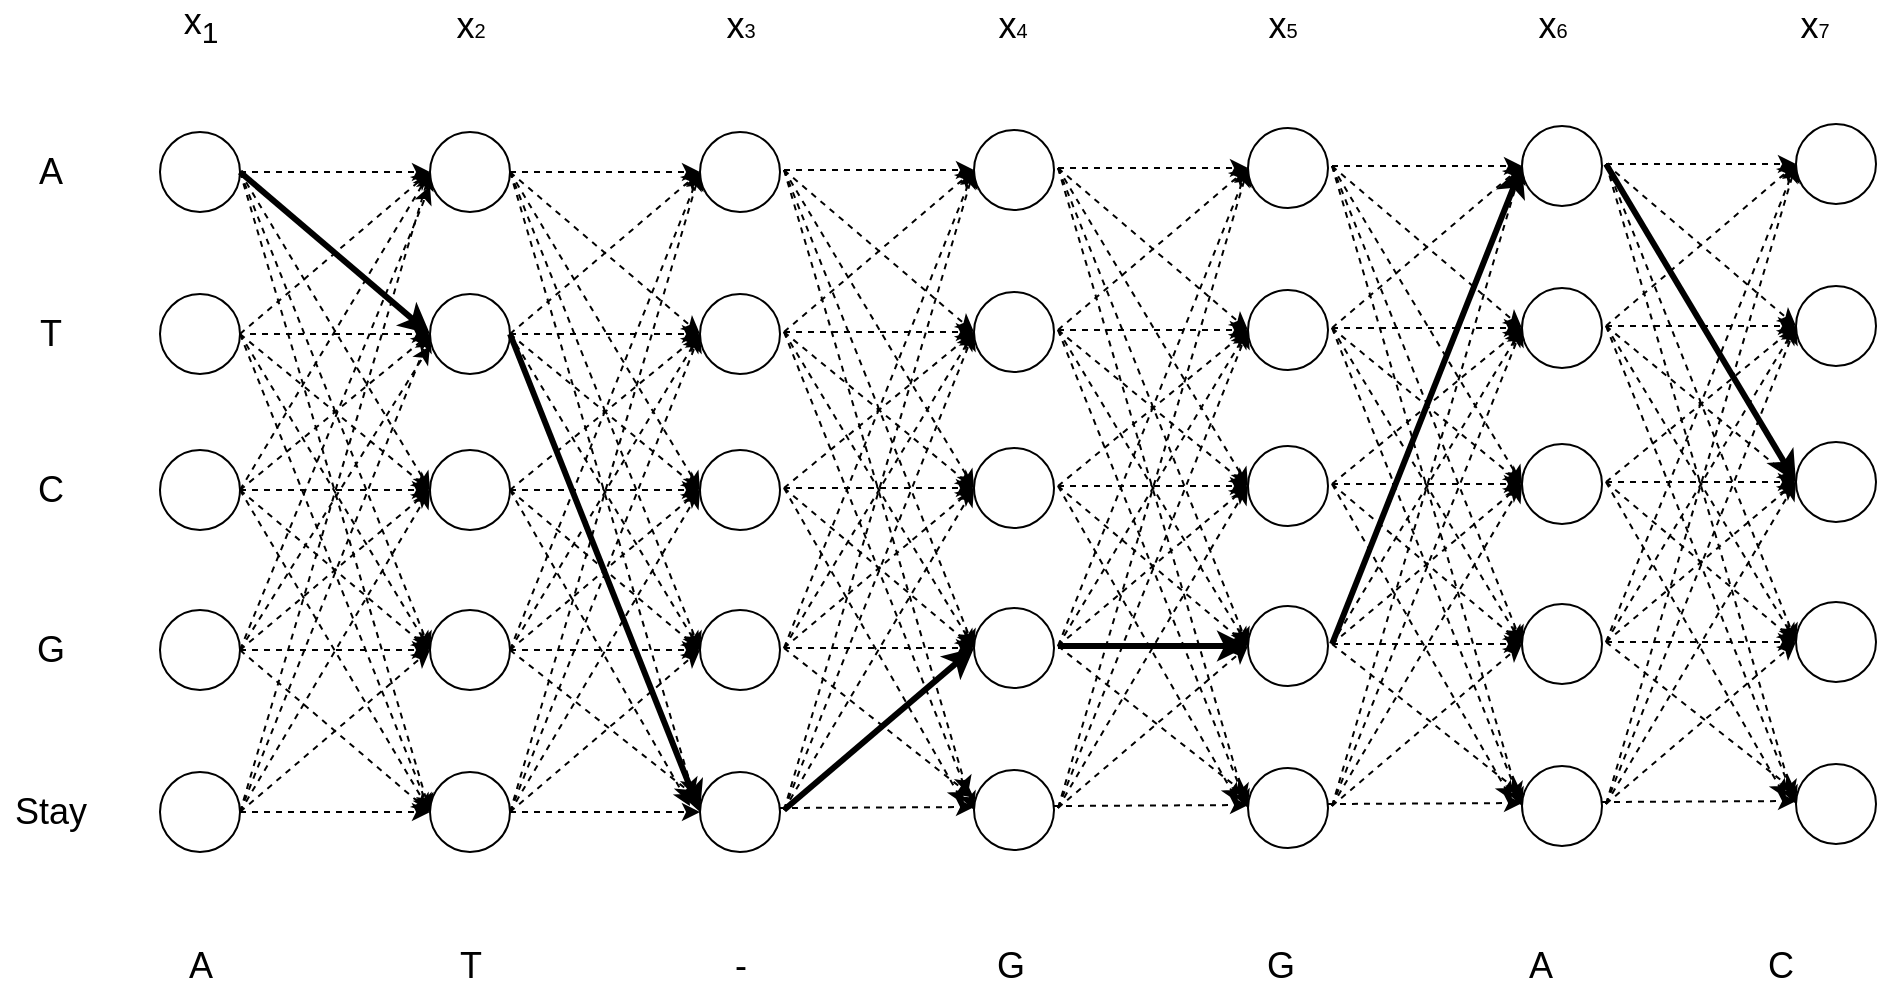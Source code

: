 <mxfile>
    <diagram id="691b31df-7cfc-d80e-552c-7aa9f8c0b5f7" name="Page-1">
        <mxGraphModel dx="1100" dy="863" grid="1" gridSize="10" guides="1" tooltips="1" connect="1" arrows="1" fold="1" page="1" pageScale="1" pageWidth="826" pageHeight="1169" background="#ffffff" math="0" shadow="0">
            <root>
                <mxCell id="0"/>
                <mxCell id="1" parent="0"/>
                <mxCell id="149" style="edgeStyle=none;html=1;exitX=1;exitY=0.5;exitDx=0;exitDy=0;entryX=0;entryY=0.5;entryDx=0;entryDy=0;strokeWidth=3;strokeColor=#000000;" parent="1" source="3" target="9" edge="1">
                    <mxGeometry relative="1" as="geometry"/>
                </mxCell>
                <mxCell id="155" style="edgeStyle=none;html=1;exitX=1;exitY=0.5;exitDx=0;exitDy=0;entryX=0;entryY=0.5;entryDx=0;entryDy=0;strokeColor=#000000;strokeWidth=1;dashed=1;" parent="1" source="3" target="8" edge="1">
                    <mxGeometry relative="1" as="geometry"/>
                </mxCell>
                <mxCell id="157" style="edgeStyle=none;html=1;exitX=1;exitY=0.5;exitDx=0;exitDy=0;entryX=0;entryY=0.5;entryDx=0;entryDy=0;strokeColor=#000000;strokeWidth=1;dashed=1;" parent="1" source="3" target="10" edge="1">
                    <mxGeometry relative="1" as="geometry"/>
                </mxCell>
                <mxCell id="158" style="edgeStyle=none;html=1;entryX=0;entryY=0.5;entryDx=0;entryDy=0;strokeColor=#000000;strokeWidth=1;exitX=1;exitY=0.5;exitDx=0;exitDy=0;dashed=1;" parent="1" source="3" target="12" edge="1">
                    <mxGeometry relative="1" as="geometry"/>
                </mxCell>
                <mxCell id="159" style="edgeStyle=none;html=1;exitX=1;exitY=0.5;exitDx=0;exitDy=0;entryX=0;entryY=0.5;entryDx=0;entryDy=0;strokeColor=#000000;strokeWidth=1;dashed=1;" parent="1" source="3" target="11" edge="1">
                    <mxGeometry relative="1" as="geometry"/>
                </mxCell>
                <mxCell id="3" value="" style="ellipse;whiteSpace=wrap;html=1;aspect=fixed;strokeWidth=1;fillColor=none;fontColor=#666666;align=center;strokeColor=#000000;" parent="1" vertex="1">
                    <mxGeometry x="115" y="113" width="40" height="40" as="geometry"/>
                </mxCell>
                <mxCell id="310" style="edgeStyle=none;html=1;exitX=1;exitY=0.5;exitDx=0;exitDy=0;dashed=1;strokeColor=#000000;entryX=0;entryY=0.5;entryDx=0;entryDy=0;" edge="1" parent="1" source="4" target="8">
                    <mxGeometry relative="1" as="geometry">
                        <mxPoint x="240" y="140" as="targetPoint"/>
                    </mxGeometry>
                </mxCell>
                <mxCell id="311" style="edgeStyle=none;html=1;entryX=0;entryY=0.5;entryDx=0;entryDy=0;dashed=1;strokeColor=#000000;" edge="1" parent="1" target="9">
                    <mxGeometry relative="1" as="geometry">
                        <mxPoint x="160" y="214" as="sourcePoint"/>
                    </mxGeometry>
                </mxCell>
                <mxCell id="312" style="edgeStyle=none;html=1;exitX=1;exitY=0.5;exitDx=0;exitDy=0;entryX=0;entryY=0.5;entryDx=0;entryDy=0;dashed=1;strokeColor=#000000;" edge="1" parent="1" source="4" target="10">
                    <mxGeometry relative="1" as="geometry"/>
                </mxCell>
                <mxCell id="313" style="edgeStyle=none;html=1;exitX=1;exitY=0.5;exitDx=0;exitDy=0;entryX=0;entryY=0.5;entryDx=0;entryDy=0;dashed=1;strokeColor=#000000;" edge="1" parent="1" source="4" target="12">
                    <mxGeometry relative="1" as="geometry"/>
                </mxCell>
                <mxCell id="314" style="edgeStyle=none;html=1;exitX=1;exitY=0.5;exitDx=0;exitDy=0;entryX=0;entryY=0.5;entryDx=0;entryDy=0;dashed=1;strokeColor=#000000;" edge="1" parent="1" source="4" target="11">
                    <mxGeometry relative="1" as="geometry"/>
                </mxCell>
                <mxCell id="4" value="" style="ellipse;whiteSpace=wrap;html=1;aspect=fixed;strokeWidth=1;fillColor=none;fontColor=#666666;align=center;strokeColor=#000000;" parent="1" vertex="1">
                    <mxGeometry x="115" y="194" width="40" height="40" as="geometry"/>
                </mxCell>
                <mxCell id="315" style="edgeStyle=none;html=1;exitX=1;exitY=0.5;exitDx=0;exitDy=0;entryX=0;entryY=0.5;entryDx=0;entryDy=0;dashed=1;strokeColor=#000000;" edge="1" parent="1" source="5" target="8">
                    <mxGeometry relative="1" as="geometry"/>
                </mxCell>
                <mxCell id="316" style="edgeStyle=none;html=1;exitX=1;exitY=0.5;exitDx=0;exitDy=0;entryX=0;entryY=0.5;entryDx=0;entryDy=0;dashed=1;strokeColor=#000000;" edge="1" parent="1" source="5" target="9">
                    <mxGeometry relative="1" as="geometry"/>
                </mxCell>
                <mxCell id="317" style="edgeStyle=none;html=1;exitX=1;exitY=0.5;exitDx=0;exitDy=0;entryX=0;entryY=0.5;entryDx=0;entryDy=0;dashed=1;strokeColor=#000000;" edge="1" parent="1" source="5" target="10">
                    <mxGeometry relative="1" as="geometry"/>
                </mxCell>
                <mxCell id="318" style="edgeStyle=none;html=1;exitX=1;exitY=0.5;exitDx=0;exitDy=0;entryX=0;entryY=0.5;entryDx=0;entryDy=0;dashed=1;strokeColor=#000000;" edge="1" parent="1" source="5" target="12">
                    <mxGeometry relative="1" as="geometry"/>
                </mxCell>
                <mxCell id="319" style="edgeStyle=none;html=1;exitX=1;exitY=0.5;exitDx=0;exitDy=0;entryX=0;entryY=0.5;entryDx=0;entryDy=0;dashed=1;strokeColor=#000000;" edge="1" parent="1" source="5" target="11">
                    <mxGeometry relative="1" as="geometry"/>
                </mxCell>
                <mxCell id="5" value="" style="ellipse;whiteSpace=wrap;html=1;aspect=fixed;strokeWidth=1;fillColor=none;fontColor=#666666;align=center;strokeColor=#000000;" parent="1" vertex="1">
                    <mxGeometry x="115" y="272" width="40" height="40" as="geometry"/>
                </mxCell>
                <mxCell id="325" style="edgeStyle=none;html=1;exitX=1;exitY=0.5;exitDx=0;exitDy=0;entryX=0;entryY=0.5;entryDx=0;entryDy=0;dashed=1;strokeColor=#000000;" edge="1" parent="1" source="6" target="11">
                    <mxGeometry relative="1" as="geometry"/>
                </mxCell>
                <mxCell id="326" style="edgeStyle=none;html=1;exitX=1;exitY=0.5;exitDx=0;exitDy=0;entryX=0;entryY=0.5;entryDx=0;entryDy=0;dashed=1;strokeColor=#000000;" edge="1" parent="1" source="6" target="12">
                    <mxGeometry relative="1" as="geometry"/>
                </mxCell>
                <mxCell id="327" style="edgeStyle=none;html=1;exitX=1;exitY=0.5;exitDx=0;exitDy=0;entryX=0;entryY=0.5;entryDx=0;entryDy=0;dashed=1;strokeColor=#000000;" edge="1" parent="1" source="6" target="10">
                    <mxGeometry relative="1" as="geometry"/>
                </mxCell>
                <mxCell id="328" style="edgeStyle=none;html=1;exitX=1;exitY=0.5;exitDx=0;exitDy=0;entryX=0;entryY=0.5;entryDx=0;entryDy=0;dashed=1;strokeColor=#000000;" edge="1" parent="1" source="6" target="9">
                    <mxGeometry relative="1" as="geometry"/>
                </mxCell>
                <mxCell id="329" style="edgeStyle=none;html=1;exitX=1;exitY=0.5;exitDx=0;exitDy=0;entryX=0;entryY=0.5;entryDx=0;entryDy=0;dashed=1;strokeColor=#000000;" edge="1" parent="1" source="6" target="8">
                    <mxGeometry relative="1" as="geometry"/>
                </mxCell>
                <mxCell id="6" value="" style="ellipse;whiteSpace=wrap;html=1;aspect=fixed;strokeWidth=1;fillColor=none;fontColor=#666666;align=center;strokeColor=#000000;" parent="1" vertex="1">
                    <mxGeometry x="115" y="433" width="40" height="40" as="geometry"/>
                </mxCell>
                <mxCell id="320" style="edgeStyle=none;html=1;exitX=1;exitY=0.5;exitDx=0;exitDy=0;dashed=1;strokeColor=#000000;" edge="1" parent="1" source="7">
                    <mxGeometry relative="1" as="geometry">
                        <mxPoint x="250" y="220" as="targetPoint"/>
                    </mxGeometry>
                </mxCell>
                <mxCell id="321" style="edgeStyle=none;html=1;exitX=1;exitY=0.5;exitDx=0;exitDy=0;dashed=1;strokeColor=#000000;" edge="1" parent="1" source="7">
                    <mxGeometry relative="1" as="geometry">
                        <mxPoint x="250" y="140" as="targetPoint"/>
                    </mxGeometry>
                </mxCell>
                <mxCell id="322" style="edgeStyle=none;html=1;exitX=1;exitY=0.5;exitDx=0;exitDy=0;entryX=0;entryY=0.5;entryDx=0;entryDy=0;dashed=1;strokeColor=#000000;" edge="1" parent="1" source="7" target="12">
                    <mxGeometry relative="1" as="geometry"/>
                </mxCell>
                <mxCell id="323" style="edgeStyle=none;html=1;exitX=1;exitY=0.5;exitDx=0;exitDy=0;entryX=0;entryY=0.5;entryDx=0;entryDy=0;dashed=1;strokeColor=#000000;" edge="1" parent="1" source="7" target="10">
                    <mxGeometry relative="1" as="geometry"/>
                </mxCell>
                <mxCell id="324" style="edgeStyle=none;html=1;exitX=1;exitY=0.5;exitDx=0;exitDy=0;entryX=0;entryY=0.5;entryDx=0;entryDy=0;dashed=1;strokeColor=#000000;" edge="1" parent="1" source="7" target="11">
                    <mxGeometry relative="1" as="geometry"/>
                </mxCell>
                <mxCell id="7" value="" style="ellipse;whiteSpace=wrap;html=1;aspect=fixed;strokeWidth=1;fillColor=none;fontColor=#666666;align=center;strokeColor=#000000;" parent="1" vertex="1">
                    <mxGeometry x="115" y="352" width="40" height="40" as="geometry"/>
                </mxCell>
                <mxCell id="160" style="edgeStyle=none;html=1;exitX=1;exitY=0.5;exitDx=0;exitDy=0;entryX=-0.075;entryY=0.3;entryDx=0;entryDy=0;entryPerimeter=0;strokeColor=#000000;strokeWidth=1;dashed=1;" parent="1" source="8" target="40" edge="1">
                    <mxGeometry relative="1" as="geometry"/>
                </mxCell>
                <mxCell id="164" style="edgeStyle=none;html=1;exitX=1;exitY=0.5;exitDx=0;exitDy=0;entryX=0;entryY=0.5;entryDx=0;entryDy=0;strokeColor=#000000;strokeWidth=1;dashed=1;" parent="1" source="8" target="41" edge="1">
                    <mxGeometry relative="1" as="geometry"/>
                </mxCell>
                <mxCell id="173" style="edgeStyle=none;html=1;exitX=1;exitY=0.5;exitDx=0;exitDy=0;entryX=0;entryY=0.5;entryDx=0;entryDy=0;strokeColor=#000000;strokeWidth=1;dashed=1;" parent="1" source="8" target="38" edge="1">
                    <mxGeometry relative="1" as="geometry"/>
                </mxCell>
                <mxCell id="174" style="edgeStyle=none;html=1;exitX=1;exitY=0.5;exitDx=0;exitDy=0;entryX=0;entryY=0.5;entryDx=0;entryDy=0;strokeColor=#000000;strokeWidth=1;dashed=1;" parent="1" source="8" target="37" edge="1">
                    <mxGeometry relative="1" as="geometry"/>
                </mxCell>
                <mxCell id="175" style="edgeStyle=none;html=1;exitX=1;exitY=0.5;exitDx=0;exitDy=0;entryX=0;entryY=0.5;entryDx=0;entryDy=0;strokeColor=#000000;strokeWidth=1;dashed=1;" parent="1" source="8" target="39" edge="1">
                    <mxGeometry relative="1" as="geometry"/>
                </mxCell>
                <mxCell id="8" value="" style="ellipse;whiteSpace=wrap;html=1;aspect=fixed;strokeWidth=1;fillColor=none;fontColor=#666666;align=center;strokeColor=#000000;" parent="1" vertex="1">
                    <mxGeometry x="250" y="113" width="40" height="40" as="geometry"/>
                </mxCell>
                <mxCell id="150" style="edgeStyle=none;html=1;exitX=1;exitY=0.5;exitDx=0;exitDy=0;entryX=0;entryY=0.5;entryDx=0;entryDy=0;strokeColor=#000000;strokeWidth=3;" parent="1" source="9" target="40" edge="1">
                    <mxGeometry relative="1" as="geometry"/>
                </mxCell>
                <mxCell id="165" style="edgeStyle=none;html=1;exitX=1;exitY=0.5;exitDx=0;exitDy=0;strokeColor=#000000;strokeWidth=1;entryX=0;entryY=0.5;entryDx=0;entryDy=0;dashed=1;" parent="1" source="9" target="41" edge="1">
                    <mxGeometry relative="1" as="geometry">
                        <mxPoint x="390" y="380" as="targetPoint"/>
                    </mxGeometry>
                </mxCell>
                <mxCell id="176" style="edgeStyle=none;html=1;exitX=1;exitY=0.5;exitDx=0;exitDy=0;entryX=0;entryY=0.5;entryDx=0;entryDy=0;strokeColor=#000000;strokeWidth=1;dashed=1;" parent="1" source="9" target="39" edge="1">
                    <mxGeometry relative="1" as="geometry"/>
                </mxCell>
                <mxCell id="177" style="edgeStyle=none;html=1;exitX=1;exitY=0.5;exitDx=0;exitDy=0;entryX=0;entryY=0.5;entryDx=0;entryDy=0;strokeColor=#000000;strokeWidth=1;dashed=1;" parent="1" source="9" target="38" edge="1">
                    <mxGeometry relative="1" as="geometry"/>
                </mxCell>
                <mxCell id="178" style="edgeStyle=none;html=1;exitX=1;exitY=0.5;exitDx=0;exitDy=0;entryX=0;entryY=0.5;entryDx=0;entryDy=0;strokeColor=#000000;strokeWidth=1;dashed=1;" parent="1" source="9" target="37" edge="1">
                    <mxGeometry relative="1" as="geometry"/>
                </mxCell>
                <mxCell id="9" value="" style="ellipse;whiteSpace=wrap;html=1;aspect=fixed;strokeWidth=1;fillColor=none;fontColor=#666666;align=center;strokeColor=#000000;" parent="1" vertex="1">
                    <mxGeometry x="250" y="194" width="40" height="40" as="geometry"/>
                </mxCell>
                <mxCell id="161" style="edgeStyle=none;html=1;exitX=1;exitY=0.5;exitDx=0;exitDy=0;strokeColor=#000000;strokeWidth=1;dashed=1;" parent="1" source="10" edge="1">
                    <mxGeometry relative="1" as="geometry">
                        <mxPoint x="380" y="450" as="targetPoint"/>
                    </mxGeometry>
                </mxCell>
                <mxCell id="166" style="edgeStyle=none;html=1;exitX=1;exitY=0.5;exitDx=0;exitDy=0;entryX=0;entryY=0.5;entryDx=0;entryDy=0;strokeColor=#000000;strokeWidth=1;dashed=1;" parent="1" source="10" target="41" edge="1">
                    <mxGeometry relative="1" as="geometry"/>
                </mxCell>
                <mxCell id="179" style="edgeStyle=none;html=1;exitX=1;exitY=0.5;exitDx=0;exitDy=0;entryX=0;entryY=0.5;entryDx=0;entryDy=0;strokeColor=#000000;strokeWidth=1;dashed=1;" parent="1" source="10" target="39" edge="1">
                    <mxGeometry relative="1" as="geometry"/>
                </mxCell>
                <mxCell id="180" style="edgeStyle=none;html=1;exitX=1;exitY=0.5;exitDx=0;exitDy=0;entryX=0;entryY=0.5;entryDx=0;entryDy=0;strokeColor=#000000;strokeWidth=1;dashed=1;" parent="1" source="10" target="38" edge="1">
                    <mxGeometry relative="1" as="geometry"/>
                </mxCell>
                <mxCell id="10" value="" style="ellipse;whiteSpace=wrap;html=1;aspect=fixed;strokeWidth=1;fillColor=none;fontColor=#666666;align=center;strokeColor=#000000;" parent="1" vertex="1">
                    <mxGeometry x="250" y="272" width="40" height="40" as="geometry"/>
                </mxCell>
                <mxCell id="163" style="edgeStyle=none;html=1;exitX=1;exitY=0.5;exitDx=0;exitDy=0;strokeColor=#000000;strokeWidth=1;entryX=0;entryY=0.5;entryDx=0;entryDy=0;dashed=1;" parent="1" source="11" target="40" edge="1">
                    <mxGeometry relative="1" as="geometry">
                        <mxPoint x="380" y="450" as="targetPoint"/>
                    </mxGeometry>
                </mxCell>
                <mxCell id="168" style="edgeStyle=none;html=1;exitX=1;exitY=0.5;exitDx=0;exitDy=0;entryX=0;entryY=0.5;entryDx=0;entryDy=0;strokeColor=#000000;strokeWidth=1;dashed=1;" parent="1" source="11" target="41" edge="1">
                    <mxGeometry relative="1" as="geometry"/>
                </mxCell>
                <mxCell id="181" style="edgeStyle=none;html=1;exitX=1;exitY=0.5;exitDx=0;exitDy=0;strokeColor=#000000;strokeWidth=1;entryX=0;entryY=0.5;entryDx=0;entryDy=0;dashed=1;" parent="1" source="11" target="39" edge="1">
                    <mxGeometry relative="1" as="geometry">
                        <mxPoint x="380" y="290" as="targetPoint"/>
                    </mxGeometry>
                </mxCell>
                <mxCell id="182" style="edgeStyle=none;html=1;exitX=1;exitY=0.5;exitDx=0;exitDy=0;entryX=0;entryY=0.5;entryDx=0;entryDy=0;strokeColor=#000000;strokeWidth=1;dashed=1;" parent="1" source="11" target="38" edge="1">
                    <mxGeometry relative="1" as="geometry"/>
                </mxCell>
                <mxCell id="183" style="edgeStyle=none;html=1;exitX=1;exitY=0.5;exitDx=0;exitDy=0;entryX=0;entryY=0.5;entryDx=0;entryDy=0;strokeColor=#000000;strokeWidth=1;dashed=1;" parent="1" source="11" target="37" edge="1">
                    <mxGeometry relative="1" as="geometry"/>
                </mxCell>
                <mxCell id="11" value="" style="ellipse;whiteSpace=wrap;html=1;aspect=fixed;strokeWidth=1;fillColor=none;fontColor=#666666;align=center;strokeColor=#000000;" parent="1" vertex="1">
                    <mxGeometry x="250" y="433" width="40" height="40" as="geometry"/>
                </mxCell>
                <mxCell id="162" style="edgeStyle=none;html=1;exitX=1;exitY=0.5;exitDx=0;exitDy=0;entryX=0;entryY=0.35;entryDx=0;entryDy=0;entryPerimeter=0;strokeColor=#000000;strokeWidth=1;dashed=1;" parent="1" source="12" target="40" edge="1">
                    <mxGeometry relative="1" as="geometry"/>
                </mxCell>
                <mxCell id="169" style="edgeStyle=none;html=1;exitX=1;exitY=0.5;exitDx=0;exitDy=0;strokeColor=#000000;strokeWidth=1;entryX=0;entryY=0.5;entryDx=0;entryDy=0;dashed=1;" parent="1" source="12" target="41" edge="1">
                    <mxGeometry relative="1" as="geometry">
                        <mxPoint x="380" y="372" as="targetPoint"/>
                    </mxGeometry>
                </mxCell>
                <mxCell id="170" style="edgeStyle=none;html=1;exitX=1;exitY=0.5;exitDx=0;exitDy=0;entryX=0;entryY=0.5;entryDx=0;entryDy=0;strokeColor=#000000;strokeWidth=1;dashed=1;" parent="1" source="12" target="39" edge="1">
                    <mxGeometry relative="1" as="geometry"/>
                </mxCell>
                <mxCell id="171" style="edgeStyle=none;html=1;exitX=1;exitY=0.5;exitDx=0;exitDy=0;entryX=0;entryY=0.5;entryDx=0;entryDy=0;strokeColor=#000000;strokeWidth=1;dashed=1;" parent="1" source="12" target="38" edge="1">
                    <mxGeometry relative="1" as="geometry"/>
                </mxCell>
                <mxCell id="172" style="edgeStyle=none;html=1;exitX=1;exitY=0.5;exitDx=0;exitDy=0;entryX=0;entryY=0.5;entryDx=0;entryDy=0;strokeColor=#000000;strokeWidth=1;dashed=1;" parent="1" source="12" target="37" edge="1">
                    <mxGeometry relative="1" as="geometry"/>
                </mxCell>
                <mxCell id="12" value="" style="ellipse;whiteSpace=wrap;html=1;aspect=fixed;strokeWidth=1;fillColor=none;fontColor=#666666;align=center;strokeColor=#000000;" parent="1" vertex="1">
                    <mxGeometry x="250" y="352" width="40" height="40" as="geometry"/>
                </mxCell>
                <mxCell id="37" value="" style="ellipse;whiteSpace=wrap;html=1;aspect=fixed;strokeWidth=1;fillColor=none;fontColor=#666666;align=center;strokeColor=#000000;" parent="1" vertex="1">
                    <mxGeometry x="385" y="113" width="40" height="40" as="geometry"/>
                </mxCell>
                <mxCell id="38" value="" style="ellipse;whiteSpace=wrap;html=1;aspect=fixed;strokeWidth=1;fillColor=none;fontColor=#666666;align=center;strokeColor=#000000;" parent="1" vertex="1">
                    <mxGeometry x="385" y="194" width="40" height="40" as="geometry"/>
                </mxCell>
                <mxCell id="39" value="" style="ellipse;whiteSpace=wrap;html=1;aspect=fixed;strokeWidth=1;fillColor=none;fontColor=#666666;align=center;strokeColor=#000000;" parent="1" vertex="1">
                    <mxGeometry x="385" y="272" width="40" height="40" as="geometry"/>
                </mxCell>
                <mxCell id="40" value="" style="ellipse;whiteSpace=wrap;html=1;aspect=fixed;strokeWidth=1;fillColor=none;fontColor=#666666;align=center;strokeColor=#000000;" parent="1" vertex="1">
                    <mxGeometry x="385" y="433" width="40" height="40" as="geometry"/>
                </mxCell>
                <mxCell id="41" value="" style="ellipse;whiteSpace=wrap;html=1;aspect=fixed;strokeWidth=1;fillColor=none;fontColor=#666666;align=center;strokeColor=#000000;" parent="1" vertex="1">
                    <mxGeometry x="385" y="352" width="40" height="40" as="geometry"/>
                </mxCell>
                <mxCell id="87" value="&lt;font style=&quot;font-size: 18px&quot;&gt;A&lt;/font&gt;" style="text;html=1;resizable=0;autosize=1;align=center;verticalAlign=middle;points=[];fillColor=none;strokeColor=none;rounded=0;fontColor=#000000;" parent="1" vertex="1">
                    <mxGeometry x="45" y="123" width="30" height="20" as="geometry"/>
                </mxCell>
                <mxCell id="89" value="&lt;font style=&quot;font-size: 18px&quot;&gt;C&lt;/font&gt;" style="text;html=1;resizable=0;autosize=1;align=center;verticalAlign=middle;points=[];fillColor=none;strokeColor=none;rounded=0;fontColor=#000000;" parent="1" vertex="1">
                    <mxGeometry x="45" y="282" width="30" height="20" as="geometry"/>
                </mxCell>
                <mxCell id="90" value="&lt;font style=&quot;font-size: 18px&quot;&gt;T&lt;/font&gt;" style="text;html=1;resizable=0;autosize=1;align=center;verticalAlign=middle;points=[];fillColor=none;strokeColor=none;rounded=0;fontColor=#000000;" parent="1" vertex="1">
                    <mxGeometry x="45" y="204" width="30" height="20" as="geometry"/>
                </mxCell>
                <mxCell id="92" value="&lt;font style=&quot;font-size: 18px&quot;&gt;Stay&lt;/font&gt;" style="text;html=1;resizable=0;autosize=1;align=center;verticalAlign=middle;points=[];fillColor=none;strokeColor=none;rounded=0;fontColor=#000000;" parent="1" vertex="1">
                    <mxGeometry x="35" y="443" width="50" height="20" as="geometry"/>
                </mxCell>
                <mxCell id="93" value="&lt;font style=&quot;font-size: 18px&quot;&gt;G&lt;/font&gt;" style="text;html=1;resizable=0;autosize=1;align=center;verticalAlign=middle;points=[];fillColor=none;strokeColor=none;rounded=0;fontColor=#000000;" parent="1" vertex="1">
                    <mxGeometry x="45" y="362" width="30" height="20" as="geometry"/>
                </mxCell>
                <mxCell id="134" value="&lt;font style=&quot;font-size: 18px&quot;&gt;x&lt;sub&gt;1&lt;/sub&gt;&lt;/font&gt;" style="text;html=1;resizable=0;autosize=1;align=center;verticalAlign=middle;points=[];fillColor=none;strokeColor=none;rounded=0;fontColor=#000000;" parent="1" vertex="1">
                    <mxGeometry x="120" y="50" width="30" height="20" as="geometry"/>
                </mxCell>
                <mxCell id="135" value="&lt;span style=&quot;font-size: 18px&quot;&gt;x&lt;/span&gt;&lt;span style=&quot;font-size: 10px&quot;&gt;2&lt;/span&gt;" style="text;html=1;resizable=0;autosize=1;align=center;verticalAlign=middle;points=[];fillColor=none;strokeColor=none;rounded=0;fontColor=#000000;" parent="1" vertex="1">
                    <mxGeometry x="255" y="50" width="30" height="20" as="geometry"/>
                </mxCell>
                <mxCell id="136" value="&lt;span style=&quot;font-size: 18px&quot;&gt;x&lt;/span&gt;&lt;span style=&quot;font-size: 10px&quot;&gt;3&lt;/span&gt;" style="text;html=1;resizable=0;autosize=1;align=center;verticalAlign=middle;points=[];fillColor=none;strokeColor=none;rounded=0;fontColor=#000000;" parent="1" vertex="1">
                    <mxGeometry x="390" y="50" width="30" height="20" as="geometry"/>
                </mxCell>
                <mxCell id="137" value="&lt;span style=&quot;font-size: 18px&quot;&gt;x&lt;/span&gt;&lt;span style=&quot;font-size: 10px&quot;&gt;4&lt;/span&gt;" style="text;html=1;resizable=0;autosize=1;align=center;verticalAlign=middle;points=[];fillColor=none;strokeColor=none;rounded=0;fontColor=#000000;" parent="1" vertex="1">
                    <mxGeometry x="526" y="50" width="30" height="20" as="geometry"/>
                </mxCell>
                <mxCell id="138" value="&lt;span style=&quot;font-size: 18px&quot;&gt;x&lt;/span&gt;&lt;span style=&quot;font-size: 10px&quot;&gt;5&lt;/span&gt;" style="text;html=1;resizable=0;autosize=1;align=center;verticalAlign=middle;points=[];fillColor=none;strokeColor=none;rounded=0;fontColor=#000000;" parent="1" vertex="1">
                    <mxGeometry x="661" y="50" width="30" height="20" as="geometry"/>
                </mxCell>
                <mxCell id="139" value="&lt;span style=&quot;font-size: 18px&quot;&gt;x&lt;/span&gt;&lt;span style=&quot;font-size: 10px&quot;&gt;6&lt;/span&gt;" style="text;html=1;resizable=0;autosize=1;align=center;verticalAlign=middle;points=[];fillColor=none;strokeColor=none;rounded=0;fontColor=#000000;" parent="1" vertex="1">
                    <mxGeometry x="796" y="50" width="30" height="20" as="geometry"/>
                </mxCell>
                <mxCell id="140" value="&lt;span style=&quot;font-size: 18px&quot;&gt;x&lt;/span&gt;&lt;span style=&quot;font-size: 10px&quot;&gt;7&lt;/span&gt;" style="text;html=1;resizable=0;autosize=1;align=center;verticalAlign=middle;points=[];fillColor=none;strokeColor=none;rounded=0;fontColor=#000000;" parent="1" vertex="1">
                    <mxGeometry x="927" y="50" width="30" height="20" as="geometry"/>
                </mxCell>
                <mxCell id="142" value="&lt;font style=&quot;font-size: 18px&quot;&gt;A&lt;/font&gt;" style="text;html=1;resizable=0;autosize=1;align=center;verticalAlign=middle;points=[];fillColor=none;strokeColor=none;rounded=0;fontColor=#000000;" parent="1" vertex="1">
                    <mxGeometry x="120" y="520" width="30" height="20" as="geometry"/>
                </mxCell>
                <mxCell id="143" value="&lt;font style=&quot;font-size: 18px&quot;&gt;T&lt;/font&gt;" style="text;html=1;resizable=0;autosize=1;align=center;verticalAlign=middle;points=[];fillColor=none;strokeColor=none;rounded=0;fontColor=#000000;" parent="1" vertex="1">
                    <mxGeometry x="255" y="520" width="30" height="20" as="geometry"/>
                </mxCell>
                <mxCell id="144" value="&lt;font style=&quot;font-size: 18px&quot;&gt;-&lt;/font&gt;" style="text;html=1;resizable=0;autosize=1;align=center;verticalAlign=middle;points=[];fillColor=none;strokeColor=none;rounded=0;fontColor=#000000;" parent="1" vertex="1">
                    <mxGeometry x="395" y="520" width="20" height="20" as="geometry"/>
                </mxCell>
                <mxCell id="145" value="&lt;font style=&quot;font-size: 18px&quot;&gt;G&lt;/font&gt;" style="text;html=1;resizable=0;autosize=1;align=center;verticalAlign=middle;points=[];fillColor=none;strokeColor=none;rounded=0;fontColor=#000000;" parent="1" vertex="1">
                    <mxGeometry x="525" y="520" width="30" height="20" as="geometry"/>
                </mxCell>
                <mxCell id="146" value="&lt;font style=&quot;font-size: 18px&quot;&gt;G&lt;/font&gt;" style="text;html=1;resizable=0;autosize=1;align=center;verticalAlign=middle;points=[];fillColor=none;strokeColor=none;rounded=0;fontColor=#000000;" parent="1" vertex="1">
                    <mxGeometry x="660" y="520" width="30" height="20" as="geometry"/>
                </mxCell>
                <mxCell id="147" value="&lt;font style=&quot;font-size: 18px&quot;&gt;A&lt;/font&gt;" style="text;html=1;resizable=0;autosize=1;align=center;verticalAlign=middle;points=[];fillColor=none;strokeColor=none;rounded=0;fontColor=#000000;" parent="1" vertex="1">
                    <mxGeometry x="790" y="520" width="30" height="20" as="geometry"/>
                </mxCell>
                <mxCell id="148" value="&lt;font style=&quot;font-size: 18px&quot;&gt;C&lt;/font&gt;" style="text;html=1;resizable=0;autosize=1;align=center;verticalAlign=middle;points=[];fillColor=none;strokeColor=none;rounded=0;fontColor=#000000;" parent="1" vertex="1">
                    <mxGeometry x="910" y="520" width="30" height="20" as="geometry"/>
                </mxCell>
                <mxCell id="186" style="edgeStyle=none;html=1;exitX=1;exitY=0.5;exitDx=0;exitDy=0;entryX=-0.075;entryY=0.3;entryDx=0;entryDy=0;entryPerimeter=0;strokeColor=#000000;strokeWidth=1;dashed=1;" parent="1" target="218" edge="1">
                    <mxGeometry relative="1" as="geometry">
                        <mxPoint x="427" y="132" as="sourcePoint"/>
                    </mxGeometry>
                </mxCell>
                <mxCell id="187" style="edgeStyle=none;html=1;exitX=1;exitY=0.5;exitDx=0;exitDy=0;entryX=0;entryY=0.5;entryDx=0;entryDy=0;strokeColor=#000000;strokeWidth=1;dashed=1;" parent="1" target="219" edge="1">
                    <mxGeometry relative="1" as="geometry">
                        <mxPoint x="427" y="132" as="sourcePoint"/>
                    </mxGeometry>
                </mxCell>
                <mxCell id="188" style="edgeStyle=none;html=1;exitX=1;exitY=0.5;exitDx=0;exitDy=0;entryX=0;entryY=0.5;entryDx=0;entryDy=0;strokeColor=#000000;strokeWidth=1;dashed=1;" parent="1" target="216" edge="1">
                    <mxGeometry relative="1" as="geometry">
                        <mxPoint x="427" y="132" as="sourcePoint"/>
                    </mxGeometry>
                </mxCell>
                <mxCell id="189" style="edgeStyle=none;html=1;exitX=1;exitY=0.5;exitDx=0;exitDy=0;entryX=0;entryY=0.5;entryDx=0;entryDy=0;strokeColor=#000000;strokeWidth=1;dashed=1;" parent="1" target="215" edge="1">
                    <mxGeometry relative="1" as="geometry">
                        <mxPoint x="427" y="132" as="sourcePoint"/>
                    </mxGeometry>
                </mxCell>
                <mxCell id="190" style="edgeStyle=none;html=1;exitX=1;exitY=0.5;exitDx=0;exitDy=0;entryX=0;entryY=0.5;entryDx=0;entryDy=0;strokeColor=#000000;strokeWidth=1;dashed=1;" parent="1" target="217" edge="1">
                    <mxGeometry relative="1" as="geometry">
                        <mxPoint x="427" y="132" as="sourcePoint"/>
                    </mxGeometry>
                </mxCell>
                <mxCell id="192" style="edgeStyle=none;html=1;exitX=1;exitY=0.5;exitDx=0;exitDy=0;entryX=0;entryY=0.5;entryDx=0;entryDy=0;strokeColor=#000000;strokeWidth=1;dashed=1;" parent="1" target="218" edge="1">
                    <mxGeometry relative="1" as="geometry">
                        <mxPoint x="427" y="213" as="sourcePoint"/>
                    </mxGeometry>
                </mxCell>
                <mxCell id="193" style="edgeStyle=none;html=1;exitX=1;exitY=0.5;exitDx=0;exitDy=0;strokeColor=#000000;strokeWidth=1;entryX=0;entryY=0.5;entryDx=0;entryDy=0;dashed=1;" parent="1" target="219" edge="1">
                    <mxGeometry relative="1" as="geometry">
                        <mxPoint x="527" y="379" as="targetPoint"/>
                        <mxPoint x="427" y="213" as="sourcePoint"/>
                    </mxGeometry>
                </mxCell>
                <mxCell id="194" style="edgeStyle=none;html=1;exitX=1;exitY=0.5;exitDx=0;exitDy=0;entryX=0;entryY=0.5;entryDx=0;entryDy=0;strokeColor=#000000;strokeWidth=1;dashed=1;" parent="1" target="217" edge="1">
                    <mxGeometry relative="1" as="geometry">
                        <mxPoint x="427" y="213" as="sourcePoint"/>
                    </mxGeometry>
                </mxCell>
                <mxCell id="195" style="edgeStyle=none;html=1;exitX=1;exitY=0.5;exitDx=0;exitDy=0;entryX=0;entryY=0.5;entryDx=0;entryDy=0;strokeColor=#000000;strokeWidth=1;dashed=1;" parent="1" target="216" edge="1">
                    <mxGeometry relative="1" as="geometry">
                        <mxPoint x="427" y="213" as="sourcePoint"/>
                    </mxGeometry>
                </mxCell>
                <mxCell id="196" style="edgeStyle=none;html=1;exitX=1;exitY=0.5;exitDx=0;exitDy=0;entryX=0;entryY=0.5;entryDx=0;entryDy=0;strokeColor=#000000;strokeWidth=1;dashed=1;" parent="1" target="215" edge="1">
                    <mxGeometry relative="1" as="geometry">
                        <mxPoint x="427" y="213" as="sourcePoint"/>
                    </mxGeometry>
                </mxCell>
                <mxCell id="198" style="edgeStyle=none;html=1;exitX=1;exitY=0.5;exitDx=0;exitDy=0;strokeColor=#000000;strokeWidth=1;dashed=1;" parent="1" edge="1">
                    <mxGeometry relative="1" as="geometry">
                        <mxPoint x="517" y="449" as="targetPoint"/>
                        <mxPoint x="427" y="291" as="sourcePoint"/>
                    </mxGeometry>
                </mxCell>
                <mxCell id="199" style="edgeStyle=none;html=1;exitX=1;exitY=0.5;exitDx=0;exitDy=0;entryX=0;entryY=0.5;entryDx=0;entryDy=0;strokeColor=#000000;strokeWidth=1;dashed=1;" parent="1" target="219" edge="1">
                    <mxGeometry relative="1" as="geometry">
                        <mxPoint x="427" y="291" as="sourcePoint"/>
                    </mxGeometry>
                </mxCell>
                <mxCell id="200" style="edgeStyle=none;html=1;exitX=1;exitY=0.5;exitDx=0;exitDy=0;entryX=0;entryY=0.5;entryDx=0;entryDy=0;strokeColor=#000000;strokeWidth=1;dashed=1;" parent="1" target="217" edge="1">
                    <mxGeometry relative="1" as="geometry">
                        <mxPoint x="427" y="291" as="sourcePoint"/>
                    </mxGeometry>
                </mxCell>
                <mxCell id="201" style="edgeStyle=none;html=1;exitX=1;exitY=0.5;exitDx=0;exitDy=0;entryX=0;entryY=0.5;entryDx=0;entryDy=0;strokeColor=#000000;strokeWidth=1;dashed=1;" parent="1" target="216" edge="1">
                    <mxGeometry relative="1" as="geometry">
                        <mxPoint x="427" y="291" as="sourcePoint"/>
                    </mxGeometry>
                </mxCell>
                <mxCell id="203" style="edgeStyle=none;html=1;strokeColor=#000000;strokeWidth=1;exitX=1;exitY=0.5;exitDx=0;exitDy=0;dashed=1;" parent="1" edge="1">
                    <mxGeometry relative="1" as="geometry">
                        <mxPoint x="522" y="450.5" as="targetPoint"/>
                        <mxPoint x="425" y="451" as="sourcePoint"/>
                    </mxGeometry>
                </mxCell>
                <mxCell id="204" style="edgeStyle=none;html=1;exitX=1;exitY=0.5;exitDx=0;exitDy=0;entryX=0;entryY=0.5;entryDx=0;entryDy=0;strokeColor=#000000;strokeWidth=3;" parent="1" target="219" edge="1">
                    <mxGeometry relative="1" as="geometry">
                        <mxPoint x="427" y="452" as="sourcePoint"/>
                    </mxGeometry>
                </mxCell>
                <mxCell id="205" style="edgeStyle=none;html=1;exitX=1;exitY=0.5;exitDx=0;exitDy=0;strokeColor=#000000;strokeWidth=1;entryX=0;entryY=0.5;entryDx=0;entryDy=0;dashed=1;" parent="1" target="217" edge="1">
                    <mxGeometry relative="1" as="geometry">
                        <mxPoint x="517" y="289" as="targetPoint"/>
                        <mxPoint x="427" y="452" as="sourcePoint"/>
                    </mxGeometry>
                </mxCell>
                <mxCell id="206" style="edgeStyle=none;html=1;exitX=1;exitY=0.5;exitDx=0;exitDy=0;entryX=0;entryY=0.5;entryDx=0;entryDy=0;strokeColor=#000000;strokeWidth=1;dashed=1;" parent="1" target="216" edge="1">
                    <mxGeometry relative="1" as="geometry">
                        <mxPoint x="427" y="452" as="sourcePoint"/>
                    </mxGeometry>
                </mxCell>
                <mxCell id="207" style="edgeStyle=none;html=1;exitX=1;exitY=0.5;exitDx=0;exitDy=0;entryX=0;entryY=0.5;entryDx=0;entryDy=0;strokeColor=#000000;strokeWidth=1;dashed=1;" parent="1" target="215" edge="1">
                    <mxGeometry relative="1" as="geometry">
                        <mxPoint x="427" y="452" as="sourcePoint"/>
                    </mxGeometry>
                </mxCell>
                <mxCell id="209" style="edgeStyle=none;html=1;exitX=1;exitY=0.5;exitDx=0;exitDy=0;entryX=0;entryY=0.35;entryDx=0;entryDy=0;entryPerimeter=0;strokeColor=#000000;strokeWidth=1;dashed=1;" parent="1" target="218" edge="1">
                    <mxGeometry relative="1" as="geometry">
                        <mxPoint x="427" y="371" as="sourcePoint"/>
                    </mxGeometry>
                </mxCell>
                <mxCell id="210" style="edgeStyle=none;html=1;exitX=1;exitY=0.5;exitDx=0;exitDy=0;strokeColor=#000000;strokeWidth=1;entryX=0;entryY=0.5;entryDx=0;entryDy=0;dashed=1;" parent="1" target="219" edge="1">
                    <mxGeometry relative="1" as="geometry">
                        <mxPoint x="517" y="371" as="targetPoint"/>
                        <mxPoint x="427" y="371" as="sourcePoint"/>
                    </mxGeometry>
                </mxCell>
                <mxCell id="211" style="edgeStyle=none;html=1;exitX=1;exitY=0.5;exitDx=0;exitDy=0;entryX=0;entryY=0.5;entryDx=0;entryDy=0;strokeColor=#000000;strokeWidth=1;dashed=1;" parent="1" target="217" edge="1">
                    <mxGeometry relative="1" as="geometry">
                        <mxPoint x="427" y="371" as="sourcePoint"/>
                    </mxGeometry>
                </mxCell>
                <mxCell id="212" style="edgeStyle=none;html=1;exitX=1;exitY=0.5;exitDx=0;exitDy=0;entryX=0;entryY=0.5;entryDx=0;entryDy=0;strokeColor=#000000;strokeWidth=1;dashed=1;" parent="1" target="216" edge="1">
                    <mxGeometry relative="1" as="geometry">
                        <mxPoint x="427" y="371" as="sourcePoint"/>
                    </mxGeometry>
                </mxCell>
                <mxCell id="213" style="edgeStyle=none;html=1;exitX=1;exitY=0.5;exitDx=0;exitDy=0;entryX=0;entryY=0.5;entryDx=0;entryDy=0;strokeColor=#000000;strokeWidth=1;dashed=1;" parent="1" target="215" edge="1">
                    <mxGeometry relative="1" as="geometry">
                        <mxPoint x="427" y="371" as="sourcePoint"/>
                    </mxGeometry>
                </mxCell>
                <mxCell id="215" value="" style="ellipse;whiteSpace=wrap;html=1;aspect=fixed;strokeWidth=1;fillColor=none;fontColor=#666666;align=center;strokeColor=#000000;" parent="1" vertex="1">
                    <mxGeometry x="522" y="112" width="40" height="40" as="geometry"/>
                </mxCell>
                <mxCell id="216" value="" style="ellipse;whiteSpace=wrap;html=1;aspect=fixed;strokeWidth=1;fillColor=none;fontColor=#666666;align=center;strokeColor=#000000;" parent="1" vertex="1">
                    <mxGeometry x="522" y="193" width="40" height="40" as="geometry"/>
                </mxCell>
                <mxCell id="217" value="" style="ellipse;whiteSpace=wrap;html=1;aspect=fixed;strokeWidth=1;fillColor=none;fontColor=#666666;align=center;strokeColor=#000000;" parent="1" vertex="1">
                    <mxGeometry x="522" y="271" width="40" height="40" as="geometry"/>
                </mxCell>
                <mxCell id="218" value="" style="ellipse;whiteSpace=wrap;html=1;aspect=fixed;strokeWidth=1;fillColor=none;fontColor=#666666;align=center;strokeColor=#000000;" parent="1" vertex="1">
                    <mxGeometry x="522" y="432" width="40" height="40" as="geometry"/>
                </mxCell>
                <mxCell id="219" value="" style="ellipse;whiteSpace=wrap;html=1;aspect=fixed;strokeWidth=1;fillColor=none;fontColor=#666666;align=center;strokeColor=#000000;" parent="1" vertex="1">
                    <mxGeometry x="522" y="351" width="40" height="40" as="geometry"/>
                </mxCell>
                <mxCell id="220" style="edgeStyle=none;html=1;exitX=1;exitY=0.5;exitDx=0;exitDy=0;entryX=-0.034;entryY=0.427;entryDx=0;entryDy=0;entryPerimeter=0;strokeColor=#000000;strokeWidth=1;dashed=1;" parent="1" target="247" edge="1">
                    <mxGeometry relative="1" as="geometry">
                        <mxPoint x="564" y="131" as="sourcePoint"/>
                    </mxGeometry>
                </mxCell>
                <mxCell id="221" style="edgeStyle=none;html=1;exitX=1;exitY=0.5;exitDx=0;exitDy=0;entryX=0;entryY=0.5;entryDx=0;entryDy=0;strokeColor=#000000;strokeWidth=1;dashed=1;" parent="1" target="248" edge="1">
                    <mxGeometry relative="1" as="geometry">
                        <mxPoint x="564" y="131" as="sourcePoint"/>
                    </mxGeometry>
                </mxCell>
                <mxCell id="222" style="edgeStyle=none;html=1;exitX=1;exitY=0.5;exitDx=0;exitDy=0;entryX=0;entryY=0.5;entryDx=0;entryDy=0;strokeColor=#000000;strokeWidth=1;dashed=1;" parent="1" target="245" edge="1">
                    <mxGeometry relative="1" as="geometry">
                        <mxPoint x="564" y="131" as="sourcePoint"/>
                    </mxGeometry>
                </mxCell>
                <mxCell id="223" style="edgeStyle=none;html=1;exitX=1;exitY=0.5;exitDx=0;exitDy=0;entryX=0;entryY=0.5;entryDx=0;entryDy=0;strokeColor=#000000;strokeWidth=1;dashed=1;" parent="1" target="244" edge="1">
                    <mxGeometry relative="1" as="geometry">
                        <mxPoint x="564" y="131" as="sourcePoint"/>
                    </mxGeometry>
                </mxCell>
                <mxCell id="224" style="edgeStyle=none;html=1;exitX=1;exitY=0.5;exitDx=0;exitDy=0;entryX=0;entryY=0.5;entryDx=0;entryDy=0;strokeColor=#000000;strokeWidth=1;dashed=1;" parent="1" target="246" edge="1">
                    <mxGeometry relative="1" as="geometry">
                        <mxPoint x="564" y="131" as="sourcePoint"/>
                    </mxGeometry>
                </mxCell>
                <mxCell id="225" style="edgeStyle=none;html=1;exitX=1;exitY=0.5;exitDx=0;exitDy=0;entryX=0;entryY=0.5;entryDx=0;entryDy=0;strokeColor=#000000;strokeWidth=1;dashed=1;" parent="1" target="247" edge="1">
                    <mxGeometry relative="1" as="geometry">
                        <mxPoint x="564" y="212" as="sourcePoint"/>
                    </mxGeometry>
                </mxCell>
                <mxCell id="226" style="edgeStyle=none;html=1;exitX=1;exitY=0.5;exitDx=0;exitDy=0;strokeColor=#000000;strokeWidth=1;entryX=0;entryY=0.5;entryDx=0;entryDy=0;dashed=1;" parent="1" target="248" edge="1">
                    <mxGeometry relative="1" as="geometry">
                        <mxPoint x="664" y="378" as="targetPoint"/>
                        <mxPoint x="564" y="212" as="sourcePoint"/>
                    </mxGeometry>
                </mxCell>
                <mxCell id="227" style="edgeStyle=none;html=1;exitX=1;exitY=0.5;exitDx=0;exitDy=0;entryX=0;entryY=0.5;entryDx=0;entryDy=0;strokeColor=#000000;strokeWidth=1;dashed=1;" parent="1" target="246" edge="1">
                    <mxGeometry relative="1" as="geometry">
                        <mxPoint x="564" y="212" as="sourcePoint"/>
                    </mxGeometry>
                </mxCell>
                <mxCell id="228" style="edgeStyle=none;html=1;exitX=1;exitY=0.5;exitDx=0;exitDy=0;entryX=0;entryY=0.5;entryDx=0;entryDy=0;strokeColor=#000000;strokeWidth=1;dashed=1;" parent="1" target="245" edge="1">
                    <mxGeometry relative="1" as="geometry">
                        <mxPoint x="564" y="212" as="sourcePoint"/>
                    </mxGeometry>
                </mxCell>
                <mxCell id="229" style="edgeStyle=none;html=1;exitX=1;exitY=0.5;exitDx=0;exitDy=0;entryX=0;entryY=0.5;entryDx=0;entryDy=0;strokeColor=#000000;strokeWidth=1;dashed=1;" parent="1" target="244" edge="1">
                    <mxGeometry relative="1" as="geometry">
                        <mxPoint x="564" y="212" as="sourcePoint"/>
                    </mxGeometry>
                </mxCell>
                <mxCell id="230" style="edgeStyle=none;html=1;exitX=1;exitY=0.5;exitDx=0;exitDy=0;strokeColor=#000000;strokeWidth=1;dashed=1;" parent="1" edge="1">
                    <mxGeometry relative="1" as="geometry">
                        <mxPoint x="654" y="448" as="targetPoint"/>
                        <mxPoint x="564" y="290.0" as="sourcePoint"/>
                    </mxGeometry>
                </mxCell>
                <mxCell id="231" style="edgeStyle=none;html=1;exitX=1;exitY=0.5;exitDx=0;exitDy=0;entryX=0;entryY=0.5;entryDx=0;entryDy=0;strokeColor=#000000;strokeWidth=1;dashed=1;" parent="1" target="248" edge="1">
                    <mxGeometry relative="1" as="geometry">
                        <mxPoint x="564" y="290.0" as="sourcePoint"/>
                    </mxGeometry>
                </mxCell>
                <mxCell id="232" style="edgeStyle=none;html=1;exitX=1;exitY=0.5;exitDx=0;exitDy=0;entryX=0;entryY=0.5;entryDx=0;entryDy=0;strokeColor=#000000;strokeWidth=1;dashed=1;" parent="1" target="246" edge="1">
                    <mxGeometry relative="1" as="geometry">
                        <mxPoint x="564" y="290.0" as="sourcePoint"/>
                    </mxGeometry>
                </mxCell>
                <mxCell id="233" style="edgeStyle=none;html=1;exitX=1;exitY=0.5;exitDx=0;exitDy=0;entryX=0;entryY=0.5;entryDx=0;entryDy=0;strokeColor=#000000;strokeWidth=1;dashed=1;" parent="1" target="245" edge="1">
                    <mxGeometry relative="1" as="geometry">
                        <mxPoint x="564" y="290.0" as="sourcePoint"/>
                    </mxGeometry>
                </mxCell>
                <mxCell id="234" style="edgeStyle=none;html=1;strokeColor=#000000;strokeWidth=1;exitX=1;exitY=0.5;exitDx=0;exitDy=0;dashed=1;" parent="1" edge="1">
                    <mxGeometry relative="1" as="geometry">
                        <mxPoint x="659" y="449.5" as="targetPoint"/>
                        <mxPoint x="562" y="450.0" as="sourcePoint"/>
                    </mxGeometry>
                </mxCell>
                <mxCell id="235" style="edgeStyle=none;html=1;exitX=1;exitY=0.5;exitDx=0;exitDy=0;entryX=0;entryY=0.5;entryDx=0;entryDy=0;strokeColor=#000000;strokeWidth=1;dashed=1;" parent="1" target="248" edge="1">
                    <mxGeometry relative="1" as="geometry">
                        <mxPoint x="564" y="451.0" as="sourcePoint"/>
                    </mxGeometry>
                </mxCell>
                <mxCell id="236" style="edgeStyle=none;html=1;exitX=1;exitY=0.5;exitDx=0;exitDy=0;strokeColor=#000000;strokeWidth=1;entryX=0;entryY=0.5;entryDx=0;entryDy=0;dashed=1;" parent="1" target="246" edge="1">
                    <mxGeometry relative="1" as="geometry">
                        <mxPoint x="654" y="288" as="targetPoint"/>
                        <mxPoint x="564" y="451.0" as="sourcePoint"/>
                    </mxGeometry>
                </mxCell>
                <mxCell id="237" style="edgeStyle=none;html=1;exitX=1;exitY=0.5;exitDx=0;exitDy=0;entryX=0;entryY=0.5;entryDx=0;entryDy=0;strokeColor=#000000;strokeWidth=1;dashed=1;" parent="1" target="245" edge="1">
                    <mxGeometry relative="1" as="geometry">
                        <mxPoint x="564" y="451.0" as="sourcePoint"/>
                    </mxGeometry>
                </mxCell>
                <mxCell id="238" style="edgeStyle=none;html=1;exitX=1;exitY=0.5;exitDx=0;exitDy=0;entryX=0;entryY=0.5;entryDx=0;entryDy=0;strokeColor=#000000;strokeWidth=1;dashed=1;" parent="1" target="244" edge="1">
                    <mxGeometry relative="1" as="geometry">
                        <mxPoint x="564" y="451.0" as="sourcePoint"/>
                    </mxGeometry>
                </mxCell>
                <mxCell id="239" style="edgeStyle=none;html=1;exitX=1;exitY=0.5;exitDx=0;exitDy=0;entryX=0;entryY=0.35;entryDx=0;entryDy=0;entryPerimeter=0;strokeColor=#000000;strokeWidth=1;dashed=1;" parent="1" target="247" edge="1">
                    <mxGeometry relative="1" as="geometry">
                        <mxPoint x="564" y="370.0" as="sourcePoint"/>
                    </mxGeometry>
                </mxCell>
                <mxCell id="240" style="edgeStyle=none;html=1;exitX=1;exitY=0.5;exitDx=0;exitDy=0;strokeColor=#000000;strokeWidth=3;entryX=0;entryY=0.5;entryDx=0;entryDy=0;" parent="1" target="248" edge="1">
                    <mxGeometry relative="1" as="geometry">
                        <mxPoint x="654" y="370" as="targetPoint"/>
                        <mxPoint x="564" y="370.0" as="sourcePoint"/>
                    </mxGeometry>
                </mxCell>
                <mxCell id="241" style="edgeStyle=none;html=1;exitX=1;exitY=0.5;exitDx=0;exitDy=0;entryX=0;entryY=0.5;entryDx=0;entryDy=0;strokeColor=#000000;strokeWidth=1;dashed=1;" parent="1" target="246" edge="1">
                    <mxGeometry relative="1" as="geometry">
                        <mxPoint x="564" y="370.0" as="sourcePoint"/>
                    </mxGeometry>
                </mxCell>
                <mxCell id="242" style="edgeStyle=none;html=1;exitX=1;exitY=0.5;exitDx=0;exitDy=0;entryX=0;entryY=0.5;entryDx=0;entryDy=0;strokeColor=#000000;strokeWidth=1;dashed=1;" parent="1" target="245" edge="1">
                    <mxGeometry relative="1" as="geometry">
                        <mxPoint x="564" y="370.0" as="sourcePoint"/>
                    </mxGeometry>
                </mxCell>
                <mxCell id="243" style="edgeStyle=none;html=1;exitX=1;exitY=0.5;exitDx=0;exitDy=0;entryX=0;entryY=0.5;entryDx=0;entryDy=0;strokeColor=#000000;strokeWidth=1;dashed=1;" parent="1" target="244" edge="1">
                    <mxGeometry relative="1" as="geometry">
                        <mxPoint x="564" y="370.0" as="sourcePoint"/>
                    </mxGeometry>
                </mxCell>
                <mxCell id="244" value="" style="ellipse;whiteSpace=wrap;html=1;aspect=fixed;strokeWidth=1;fillColor=none;fontColor=#666666;align=center;strokeColor=#000000;" parent="1" vertex="1">
                    <mxGeometry x="659" y="111" width="40" height="40" as="geometry"/>
                </mxCell>
                <mxCell id="245" value="" style="ellipse;whiteSpace=wrap;html=1;aspect=fixed;strokeWidth=1;fillColor=none;fontColor=#666666;align=center;strokeColor=#000000;" parent="1" vertex="1">
                    <mxGeometry x="659" y="192" width="40" height="40" as="geometry"/>
                </mxCell>
                <mxCell id="246" value="" style="ellipse;whiteSpace=wrap;html=1;aspect=fixed;strokeWidth=1;fillColor=none;fontColor=#666666;align=center;strokeColor=#000000;" parent="1" vertex="1">
                    <mxGeometry x="659" y="270" width="40" height="40" as="geometry"/>
                </mxCell>
                <mxCell id="247" value="" style="ellipse;whiteSpace=wrap;html=1;aspect=fixed;strokeWidth=1;fillColor=none;fontColor=#666666;align=center;strokeColor=#000000;" parent="1" vertex="1">
                    <mxGeometry x="659" y="431" width="40" height="40" as="geometry"/>
                </mxCell>
                <mxCell id="248" value="" style="ellipse;whiteSpace=wrap;html=1;aspect=fixed;strokeWidth=1;fillColor=none;fontColor=#666666;align=center;strokeColor=#000000;" parent="1" vertex="1">
                    <mxGeometry x="659" y="350" width="40" height="40" as="geometry"/>
                </mxCell>
                <mxCell id="250" style="edgeStyle=none;html=1;exitX=1;exitY=0.5;exitDx=0;exitDy=0;entryX=-0.034;entryY=0.429;entryDx=0;entryDy=0;entryPerimeter=0;strokeColor=#000000;strokeWidth=1;dashed=1;" parent="1" target="277" edge="1">
                    <mxGeometry relative="1" as="geometry">
                        <mxPoint x="701" y="130" as="sourcePoint"/>
                    </mxGeometry>
                </mxCell>
                <mxCell id="251" style="edgeStyle=none;html=1;exitX=1;exitY=0.5;exitDx=0;exitDy=0;entryX=0;entryY=0.5;entryDx=0;entryDy=0;strokeColor=#000000;strokeWidth=1;dashed=1;" parent="1" target="278" edge="1">
                    <mxGeometry relative="1" as="geometry">
                        <mxPoint x="701" y="130" as="sourcePoint"/>
                    </mxGeometry>
                </mxCell>
                <mxCell id="252" style="edgeStyle=none;html=1;exitX=1;exitY=0.5;exitDx=0;exitDy=0;entryX=0;entryY=0.5;entryDx=0;entryDy=0;strokeColor=#000000;strokeWidth=1;dashed=1;" parent="1" target="275" edge="1">
                    <mxGeometry relative="1" as="geometry">
                        <mxPoint x="701" y="130" as="sourcePoint"/>
                    </mxGeometry>
                </mxCell>
                <mxCell id="253" style="edgeStyle=none;html=1;exitX=1;exitY=0.5;exitDx=0;exitDy=0;entryX=0;entryY=0.5;entryDx=0;entryDy=0;strokeColor=#000000;strokeWidth=1;dashed=1;" parent="1" target="274" edge="1">
                    <mxGeometry relative="1" as="geometry">
                        <mxPoint x="701" y="130" as="sourcePoint"/>
                    </mxGeometry>
                </mxCell>
                <mxCell id="254" style="edgeStyle=none;html=1;exitX=1;exitY=0.5;exitDx=0;exitDy=0;entryX=0;entryY=0.5;entryDx=0;entryDy=0;strokeColor=#000000;strokeWidth=1;dashed=1;" parent="1" target="276" edge="1">
                    <mxGeometry relative="1" as="geometry">
                        <mxPoint x="701" y="130" as="sourcePoint"/>
                    </mxGeometry>
                </mxCell>
                <mxCell id="255" style="edgeStyle=none;html=1;exitX=1;exitY=0.5;exitDx=0;exitDy=0;entryX=0;entryY=0.5;entryDx=0;entryDy=0;strokeColor=#000000;strokeWidth=1;dashed=1;" parent="1" target="277" edge="1">
                    <mxGeometry relative="1" as="geometry">
                        <mxPoint x="701" y="211.0" as="sourcePoint"/>
                    </mxGeometry>
                </mxCell>
                <mxCell id="256" style="edgeStyle=none;html=1;exitX=1;exitY=0.5;exitDx=0;exitDy=0;strokeColor=#000000;strokeWidth=1;entryX=0;entryY=0.5;entryDx=0;entryDy=0;dashed=1;" parent="1" target="278" edge="1">
                    <mxGeometry relative="1" as="geometry">
                        <mxPoint x="801" y="377" as="targetPoint"/>
                        <mxPoint x="701" y="211.0" as="sourcePoint"/>
                    </mxGeometry>
                </mxCell>
                <mxCell id="257" style="edgeStyle=none;html=1;exitX=1;exitY=0.5;exitDx=0;exitDy=0;entryX=0;entryY=0.5;entryDx=0;entryDy=0;strokeColor=#000000;strokeWidth=1;dashed=1;" parent="1" target="276" edge="1">
                    <mxGeometry relative="1" as="geometry">
                        <mxPoint x="701" y="211.0" as="sourcePoint"/>
                    </mxGeometry>
                </mxCell>
                <mxCell id="258" style="edgeStyle=none;html=1;exitX=1;exitY=0.5;exitDx=0;exitDy=0;entryX=0;entryY=0.5;entryDx=0;entryDy=0;strokeColor=#000000;strokeWidth=1;dashed=1;" parent="1" target="275" edge="1">
                    <mxGeometry relative="1" as="geometry">
                        <mxPoint x="701" y="211.0" as="sourcePoint"/>
                    </mxGeometry>
                </mxCell>
                <mxCell id="259" style="edgeStyle=none;html=1;exitX=1;exitY=0.5;exitDx=0;exitDy=0;entryX=0;entryY=0.5;entryDx=0;entryDy=0;strokeColor=#000000;strokeWidth=1;dashed=1;" parent="1" target="274" edge="1">
                    <mxGeometry relative="1" as="geometry">
                        <mxPoint x="701" y="211.0" as="sourcePoint"/>
                    </mxGeometry>
                </mxCell>
                <mxCell id="260" style="edgeStyle=none;html=1;exitX=1;exitY=0.5;exitDx=0;exitDy=0;strokeColor=#000000;strokeWidth=1;dashed=1;" parent="1" edge="1">
                    <mxGeometry relative="1" as="geometry">
                        <mxPoint x="791.0" y="447" as="targetPoint"/>
                        <mxPoint x="701" y="289.0" as="sourcePoint"/>
                    </mxGeometry>
                </mxCell>
                <mxCell id="261" style="edgeStyle=none;html=1;exitX=1;exitY=0.5;exitDx=0;exitDy=0;entryX=0;entryY=0.5;entryDx=0;entryDy=0;strokeColor=#000000;strokeWidth=1;dashed=1;" parent="1" target="278" edge="1">
                    <mxGeometry relative="1" as="geometry">
                        <mxPoint x="701" y="289.0" as="sourcePoint"/>
                    </mxGeometry>
                </mxCell>
                <mxCell id="262" style="edgeStyle=none;html=1;exitX=1;exitY=0.5;exitDx=0;exitDy=0;entryX=0;entryY=0.5;entryDx=0;entryDy=0;strokeColor=#000000;strokeWidth=1;dashed=1;" parent="1" target="276" edge="1">
                    <mxGeometry relative="1" as="geometry">
                        <mxPoint x="701" y="289.0" as="sourcePoint"/>
                    </mxGeometry>
                </mxCell>
                <mxCell id="263" style="edgeStyle=none;html=1;exitX=1;exitY=0.5;exitDx=0;exitDy=0;entryX=0;entryY=0.5;entryDx=0;entryDy=0;strokeColor=#000000;strokeWidth=1;dashed=1;" parent="1" target="275" edge="1">
                    <mxGeometry relative="1" as="geometry">
                        <mxPoint x="701" y="289.0" as="sourcePoint"/>
                    </mxGeometry>
                </mxCell>
                <mxCell id="264" style="edgeStyle=none;html=1;strokeColor=#000000;strokeWidth=1;exitX=1;exitY=0.5;exitDx=0;exitDy=0;dashed=1;" parent="1" edge="1">
                    <mxGeometry relative="1" as="geometry">
                        <mxPoint x="796.0" y="448.5" as="targetPoint"/>
                        <mxPoint x="699" y="449.0" as="sourcePoint"/>
                    </mxGeometry>
                </mxCell>
                <mxCell id="265" style="edgeStyle=none;html=1;exitX=1;exitY=0.5;exitDx=0;exitDy=0;entryX=0;entryY=0.5;entryDx=0;entryDy=0;strokeColor=#000000;strokeWidth=1;dashed=1;" parent="1" target="278" edge="1">
                    <mxGeometry relative="1" as="geometry">
                        <mxPoint x="701" y="450.0" as="sourcePoint"/>
                    </mxGeometry>
                </mxCell>
                <mxCell id="266" style="edgeStyle=none;html=1;exitX=1;exitY=0.5;exitDx=0;exitDy=0;strokeColor=#000000;strokeWidth=1;entryX=0;entryY=0.5;entryDx=0;entryDy=0;dashed=1;" parent="1" target="276" edge="1">
                    <mxGeometry relative="1" as="geometry">
                        <mxPoint x="791" y="287" as="targetPoint"/>
                        <mxPoint x="701" y="450.0" as="sourcePoint"/>
                    </mxGeometry>
                </mxCell>
                <mxCell id="267" style="edgeStyle=none;html=1;exitX=1;exitY=0.5;exitDx=0;exitDy=0;entryX=0;entryY=0.5;entryDx=0;entryDy=0;strokeColor=#000000;strokeWidth=1;dashed=1;" parent="1" target="275" edge="1">
                    <mxGeometry relative="1" as="geometry">
                        <mxPoint x="701" y="450.0" as="sourcePoint"/>
                    </mxGeometry>
                </mxCell>
                <mxCell id="268" style="edgeStyle=none;html=1;exitX=1;exitY=0.5;exitDx=0;exitDy=0;entryX=0;entryY=0.5;entryDx=0;entryDy=0;strokeColor=#000000;strokeWidth=1;dashed=1;" parent="1" target="274" edge="1">
                    <mxGeometry relative="1" as="geometry">
                        <mxPoint x="701" y="450.0" as="sourcePoint"/>
                    </mxGeometry>
                </mxCell>
                <mxCell id="269" style="edgeStyle=none;html=1;exitX=1;exitY=0.5;exitDx=0;exitDy=0;entryX=0;entryY=0.35;entryDx=0;entryDy=0;entryPerimeter=0;strokeColor=#000000;strokeWidth=1;dashed=1;" parent="1" target="277" edge="1">
                    <mxGeometry relative="1" as="geometry">
                        <mxPoint x="701" y="369.0" as="sourcePoint"/>
                    </mxGeometry>
                </mxCell>
                <mxCell id="270" style="edgeStyle=none;html=1;exitX=1;exitY=0.5;exitDx=0;exitDy=0;strokeColor=#000000;strokeWidth=1;entryX=0;entryY=0.5;entryDx=0;entryDy=0;dashed=1;" parent="1" target="278" edge="1">
                    <mxGeometry relative="1" as="geometry">
                        <mxPoint x="791.0" y="369" as="targetPoint"/>
                        <mxPoint x="701" y="369.0" as="sourcePoint"/>
                    </mxGeometry>
                </mxCell>
                <mxCell id="271" style="edgeStyle=none;html=1;exitX=1;exitY=0.5;exitDx=0;exitDy=0;entryX=0;entryY=0.5;entryDx=0;entryDy=0;strokeColor=#000000;strokeWidth=1;dashed=1;" parent="1" target="276" edge="1">
                    <mxGeometry relative="1" as="geometry">
                        <mxPoint x="701" y="369.0" as="sourcePoint"/>
                    </mxGeometry>
                </mxCell>
                <mxCell id="272" style="edgeStyle=none;html=1;exitX=1;exitY=0.5;exitDx=0;exitDy=0;entryX=0;entryY=0.5;entryDx=0;entryDy=0;strokeColor=#000000;strokeWidth=1;dashed=1;" parent="1" target="275" edge="1">
                    <mxGeometry relative="1" as="geometry">
                        <mxPoint x="701" y="369.0" as="sourcePoint"/>
                    </mxGeometry>
                </mxCell>
                <mxCell id="273" style="edgeStyle=none;html=1;exitX=1;exitY=0.5;exitDx=0;exitDy=0;entryX=0;entryY=0.5;entryDx=0;entryDy=0;strokeColor=#000000;strokeWidth=3;" parent="1" target="274" edge="1">
                    <mxGeometry relative="1" as="geometry">
                        <mxPoint x="701" y="369.0" as="sourcePoint"/>
                    </mxGeometry>
                </mxCell>
                <mxCell id="274" value="" style="ellipse;whiteSpace=wrap;html=1;aspect=fixed;strokeWidth=1;fillColor=none;fontColor=#666666;align=center;strokeColor=#000000;" parent="1" vertex="1">
                    <mxGeometry x="796" y="110" width="40" height="40" as="geometry"/>
                </mxCell>
                <mxCell id="275" value="" style="ellipse;whiteSpace=wrap;html=1;aspect=fixed;strokeWidth=1;fillColor=none;fontColor=#666666;align=center;strokeColor=#000000;" parent="1" vertex="1">
                    <mxGeometry x="796" y="191" width="40" height="40" as="geometry"/>
                </mxCell>
                <mxCell id="276" value="" style="ellipse;whiteSpace=wrap;html=1;aspect=fixed;strokeWidth=1;fillColor=none;fontColor=#666666;align=center;strokeColor=#000000;" parent="1" vertex="1">
                    <mxGeometry x="796" y="269" width="40" height="40" as="geometry"/>
                </mxCell>
                <mxCell id="277" value="" style="ellipse;whiteSpace=wrap;html=1;aspect=fixed;strokeWidth=1;fillColor=none;fontColor=#666666;align=center;strokeColor=#000000;" parent="1" vertex="1">
                    <mxGeometry x="796" y="430" width="40" height="40" as="geometry"/>
                </mxCell>
                <mxCell id="278" value="" style="ellipse;whiteSpace=wrap;html=1;aspect=fixed;strokeWidth=1;fillColor=none;fontColor=#666666;align=center;strokeColor=#000000;" parent="1" vertex="1">
                    <mxGeometry x="796" y="349" width="40" height="40" as="geometry"/>
                </mxCell>
                <mxCell id="279" style="edgeStyle=none;html=1;exitX=1;exitY=0.5;exitDx=0;exitDy=0;entryX=-0.034;entryY=0.429;entryDx=0;entryDy=0;entryPerimeter=0;strokeColor=#000000;strokeWidth=1;dashed=1;" parent="1" target="306" edge="1">
                    <mxGeometry relative="1" as="geometry">
                        <mxPoint x="838" y="129" as="sourcePoint"/>
                    </mxGeometry>
                </mxCell>
                <mxCell id="280" style="edgeStyle=none;html=1;exitX=1;exitY=0.5;exitDx=0;exitDy=0;entryX=0;entryY=0.5;entryDx=0;entryDy=0;strokeColor=#000000;strokeWidth=1;dashed=1;" parent="1" target="307" edge="1">
                    <mxGeometry relative="1" as="geometry">
                        <mxPoint x="838" y="129" as="sourcePoint"/>
                    </mxGeometry>
                </mxCell>
                <mxCell id="281" style="edgeStyle=none;html=1;exitX=1;exitY=0.5;exitDx=0;exitDy=0;entryX=0;entryY=0.5;entryDx=0;entryDy=0;strokeColor=#000000;strokeWidth=1;dashed=1;" parent="1" target="304" edge="1">
                    <mxGeometry relative="1" as="geometry">
                        <mxPoint x="838" y="129" as="sourcePoint"/>
                    </mxGeometry>
                </mxCell>
                <mxCell id="282" style="edgeStyle=none;html=1;exitX=1;exitY=0.5;exitDx=0;exitDy=0;entryX=0;entryY=0.5;entryDx=0;entryDy=0;strokeColor=#000000;strokeWidth=1;dashed=1;" parent="1" target="303" edge="1">
                    <mxGeometry relative="1" as="geometry">
                        <mxPoint x="838" y="129" as="sourcePoint"/>
                    </mxGeometry>
                </mxCell>
                <mxCell id="283" style="edgeStyle=none;html=1;exitX=1;exitY=0.5;exitDx=0;exitDy=0;entryX=0;entryY=0.5;entryDx=0;entryDy=0;strokeColor=#000000;strokeWidth=3;" parent="1" target="305" edge="1">
                    <mxGeometry relative="1" as="geometry">
                        <mxPoint x="838" y="129" as="sourcePoint"/>
                    </mxGeometry>
                </mxCell>
                <mxCell id="284" style="edgeStyle=none;html=1;exitX=1;exitY=0.5;exitDx=0;exitDy=0;entryX=0;entryY=0.5;entryDx=0;entryDy=0;strokeColor=#000000;strokeWidth=1;dashed=1;" parent="1" target="306" edge="1">
                    <mxGeometry relative="1" as="geometry">
                        <mxPoint x="838" y="210.0" as="sourcePoint"/>
                    </mxGeometry>
                </mxCell>
                <mxCell id="285" style="edgeStyle=none;html=1;exitX=1;exitY=0.5;exitDx=0;exitDy=0;strokeColor=#000000;strokeWidth=1;entryX=0;entryY=0.5;entryDx=0;entryDy=0;dashed=1;" parent="1" target="307" edge="1">
                    <mxGeometry relative="1" as="geometry">
                        <mxPoint x="938" y="376" as="targetPoint"/>
                        <mxPoint x="838" y="210.0" as="sourcePoint"/>
                    </mxGeometry>
                </mxCell>
                <mxCell id="286" style="edgeStyle=none;html=1;exitX=1;exitY=0.5;exitDx=0;exitDy=0;entryX=0;entryY=0.5;entryDx=0;entryDy=0;strokeColor=#000000;strokeWidth=1;dashed=1;" parent="1" target="305" edge="1">
                    <mxGeometry relative="1" as="geometry">
                        <mxPoint x="838" y="210.0" as="sourcePoint"/>
                    </mxGeometry>
                </mxCell>
                <mxCell id="287" style="edgeStyle=none;html=1;exitX=1;exitY=0.5;exitDx=0;exitDy=0;entryX=0;entryY=0.5;entryDx=0;entryDy=0;strokeColor=#000000;strokeWidth=1;dashed=1;" parent="1" target="304" edge="1">
                    <mxGeometry relative="1" as="geometry">
                        <mxPoint x="838" y="210.0" as="sourcePoint"/>
                    </mxGeometry>
                </mxCell>
                <mxCell id="288" style="edgeStyle=none;html=1;exitX=1;exitY=0.5;exitDx=0;exitDy=0;entryX=0;entryY=0.5;entryDx=0;entryDy=0;strokeColor=#000000;strokeWidth=1;dashed=1;" parent="1" target="303" edge="1">
                    <mxGeometry relative="1" as="geometry">
                        <mxPoint x="838" y="210.0" as="sourcePoint"/>
                    </mxGeometry>
                </mxCell>
                <mxCell id="289" style="edgeStyle=none;html=1;exitX=1;exitY=0.5;exitDx=0;exitDy=0;strokeColor=#000000;strokeWidth=1;dashed=1;" parent="1" edge="1">
                    <mxGeometry relative="1" as="geometry">
                        <mxPoint x="928" y="446.0" as="targetPoint"/>
                        <mxPoint x="838" y="288.0" as="sourcePoint"/>
                    </mxGeometry>
                </mxCell>
                <mxCell id="290" style="edgeStyle=none;html=1;exitX=1;exitY=0.5;exitDx=0;exitDy=0;entryX=0;entryY=0.5;entryDx=0;entryDy=0;strokeColor=#000000;strokeWidth=1;dashed=1;" parent="1" target="307" edge="1">
                    <mxGeometry relative="1" as="geometry">
                        <mxPoint x="838" y="288.0" as="sourcePoint"/>
                    </mxGeometry>
                </mxCell>
                <mxCell id="291" style="edgeStyle=none;html=1;exitX=1;exitY=0.5;exitDx=0;exitDy=0;entryX=0;entryY=0.5;entryDx=0;entryDy=0;strokeColor=#000000;strokeWidth=1;dashed=1;" parent="1" target="305" edge="1">
                    <mxGeometry relative="1" as="geometry">
                        <mxPoint x="838" y="288.0" as="sourcePoint"/>
                    </mxGeometry>
                </mxCell>
                <mxCell id="292" style="edgeStyle=none;html=1;exitX=1;exitY=0.5;exitDx=0;exitDy=0;entryX=0;entryY=0.5;entryDx=0;entryDy=0;strokeColor=#000000;strokeWidth=1;dashed=1;" parent="1" target="304" edge="1">
                    <mxGeometry relative="1" as="geometry">
                        <mxPoint x="838" y="288.0" as="sourcePoint"/>
                    </mxGeometry>
                </mxCell>
                <mxCell id="293" style="edgeStyle=none;html=1;strokeColor=#000000;strokeWidth=1;exitX=1;exitY=0.5;exitDx=0;exitDy=0;dashed=1;" parent="1" edge="1">
                    <mxGeometry relative="1" as="geometry">
                        <mxPoint x="933" y="447.5" as="targetPoint"/>
                        <mxPoint x="836.0" y="448.0" as="sourcePoint"/>
                    </mxGeometry>
                </mxCell>
                <mxCell id="294" style="edgeStyle=none;html=1;exitX=1;exitY=0.5;exitDx=0;exitDy=0;entryX=0;entryY=0.5;entryDx=0;entryDy=0;strokeColor=#000000;strokeWidth=1;dashed=1;" parent="1" target="307" edge="1">
                    <mxGeometry relative="1" as="geometry">
                        <mxPoint x="838" y="449.0" as="sourcePoint"/>
                    </mxGeometry>
                </mxCell>
                <mxCell id="295" style="edgeStyle=none;html=1;exitX=1;exitY=0.5;exitDx=0;exitDy=0;strokeColor=#000000;strokeWidth=1;entryX=0;entryY=0.5;entryDx=0;entryDy=0;dashed=1;" parent="1" target="305" edge="1">
                    <mxGeometry relative="1" as="geometry">
                        <mxPoint x="928" y="286" as="targetPoint"/>
                        <mxPoint x="838" y="449.0" as="sourcePoint"/>
                    </mxGeometry>
                </mxCell>
                <mxCell id="296" style="edgeStyle=none;html=1;exitX=1;exitY=0.5;exitDx=0;exitDy=0;entryX=0;entryY=0.5;entryDx=0;entryDy=0;strokeColor=#000000;strokeWidth=1;dashed=1;" parent="1" target="304" edge="1">
                    <mxGeometry relative="1" as="geometry">
                        <mxPoint x="838" y="449.0" as="sourcePoint"/>
                    </mxGeometry>
                </mxCell>
                <mxCell id="297" style="edgeStyle=none;html=1;exitX=1;exitY=0.5;exitDx=0;exitDy=0;entryX=0;entryY=0.5;entryDx=0;entryDy=0;strokeColor=#000000;strokeWidth=1;dashed=1;" parent="1" target="303" edge="1">
                    <mxGeometry relative="1" as="geometry">
                        <mxPoint x="838" y="449.0" as="sourcePoint"/>
                    </mxGeometry>
                </mxCell>
                <mxCell id="298" style="edgeStyle=none;html=1;exitX=1;exitY=0.5;exitDx=0;exitDy=0;entryX=0;entryY=0.35;entryDx=0;entryDy=0;entryPerimeter=0;strokeColor=#000000;strokeWidth=1;dashed=1;" parent="1" target="306" edge="1">
                    <mxGeometry relative="1" as="geometry">
                        <mxPoint x="838" y="368.0" as="sourcePoint"/>
                    </mxGeometry>
                </mxCell>
                <mxCell id="299" style="edgeStyle=none;html=1;exitX=1;exitY=0.5;exitDx=0;exitDy=0;strokeColor=#000000;strokeWidth=1;entryX=0;entryY=0.5;entryDx=0;entryDy=0;dashed=1;" parent="1" target="307" edge="1">
                    <mxGeometry relative="1" as="geometry">
                        <mxPoint x="928.0" y="368" as="targetPoint"/>
                        <mxPoint x="838" y="368.0" as="sourcePoint"/>
                    </mxGeometry>
                </mxCell>
                <mxCell id="300" style="edgeStyle=none;html=1;exitX=1;exitY=0.5;exitDx=0;exitDy=0;entryX=0;entryY=0.5;entryDx=0;entryDy=0;strokeColor=#000000;strokeWidth=1;dashed=1;" parent="1" target="305" edge="1">
                    <mxGeometry relative="1" as="geometry">
                        <mxPoint x="838" y="368.0" as="sourcePoint"/>
                    </mxGeometry>
                </mxCell>
                <mxCell id="301" style="edgeStyle=none;html=1;exitX=1;exitY=0.5;exitDx=0;exitDy=0;entryX=0;entryY=0.5;entryDx=0;entryDy=0;strokeColor=#000000;strokeWidth=1;dashed=1;" parent="1" target="304" edge="1">
                    <mxGeometry relative="1" as="geometry">
                        <mxPoint x="838" y="368.0" as="sourcePoint"/>
                    </mxGeometry>
                </mxCell>
                <mxCell id="302" style="edgeStyle=none;html=1;exitX=1;exitY=0.5;exitDx=0;exitDy=0;entryX=0;entryY=0.5;entryDx=0;entryDy=0;strokeColor=#000000;strokeWidth=1;dashed=1;" parent="1" target="303" edge="1">
                    <mxGeometry relative="1" as="geometry">
                        <mxPoint x="838" y="368.0" as="sourcePoint"/>
                    </mxGeometry>
                </mxCell>
                <mxCell id="303" value="" style="ellipse;whiteSpace=wrap;html=1;aspect=fixed;strokeWidth=1;fillColor=none;fontColor=#666666;align=center;strokeColor=#000000;" parent="1" vertex="1">
                    <mxGeometry x="933" y="109" width="40" height="40" as="geometry"/>
                </mxCell>
                <mxCell id="304" value="" style="ellipse;whiteSpace=wrap;html=1;aspect=fixed;strokeWidth=1;fillColor=none;fontColor=#666666;align=center;strokeColor=#000000;" parent="1" vertex="1">
                    <mxGeometry x="933" y="190" width="40" height="40" as="geometry"/>
                </mxCell>
                <mxCell id="305" value="" style="ellipse;whiteSpace=wrap;html=1;aspect=fixed;strokeWidth=1;fillColor=none;fontColor=#666666;align=center;strokeColor=#000000;" parent="1" vertex="1">
                    <mxGeometry x="933" y="268" width="40" height="40" as="geometry"/>
                </mxCell>
                <mxCell id="306" value="" style="ellipse;whiteSpace=wrap;html=1;aspect=fixed;strokeWidth=1;fillColor=none;fontColor=#666666;align=center;strokeColor=#000000;" parent="1" vertex="1">
                    <mxGeometry x="933" y="429" width="40" height="40" as="geometry"/>
                </mxCell>
                <mxCell id="307" value="" style="ellipse;whiteSpace=wrap;html=1;aspect=fixed;strokeWidth=1;fillColor=none;fontColor=#666666;align=center;strokeColor=#000000;" parent="1" vertex="1">
                    <mxGeometry x="933" y="348" width="40" height="40" as="geometry"/>
                </mxCell>
            </root>
        </mxGraphModel>
    </diagram>
</mxfile>
